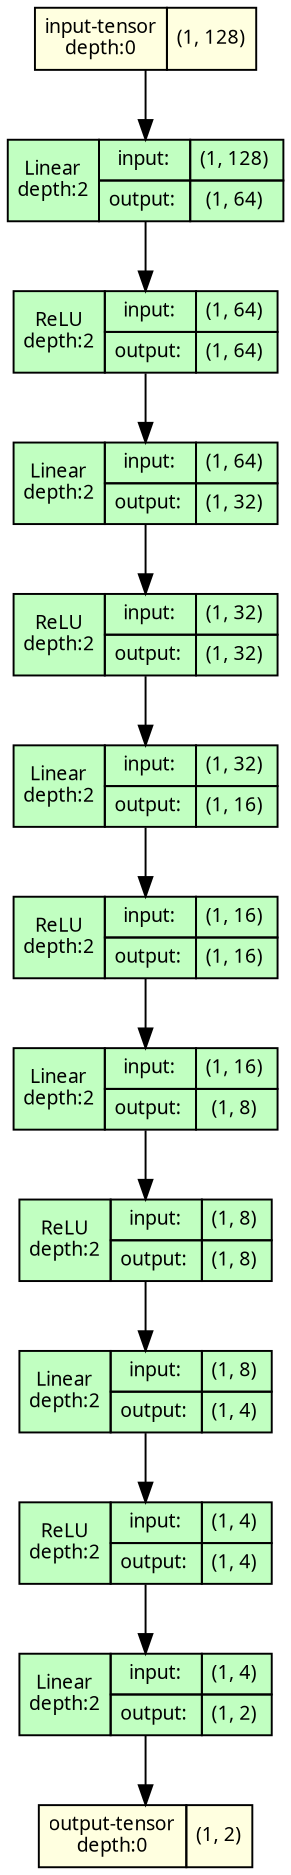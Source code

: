 strict digraph MLP {
	graph [ordering=in size="12.5,12.5"]
	node [align=left fontname="Linux libertine" fontsize=10 height=0.2 margin=0 ranksep=0.1 shape=plaintext style=filled]
	edge [fontsize=10]
	0 [label=<
                    <TABLE BORDER="0" CELLBORDER="1" CELLSPACING="0" CELLPADDING="4">
                    <TR><TD>input-tensor<BR/>depth:0</TD><TD>(1, 128)</TD></TR>
                    </TABLE>> fillcolor=lightyellow]
	1 [label=<
                    <TABLE BORDER="0" CELLBORDER="1" CELLSPACING="0" CELLPADDING="4">
                    <TR>
                        <TD ROWSPAN="2">Linear<BR/>depth:2</TD>
                        <TD COLSPAN="2">input:</TD>
                        <TD COLSPAN="2">(1, 128) </TD>
                    </TR>
                    <TR>
                        <TD COLSPAN="2">output: </TD>
                        <TD COLSPAN="2">(1, 64) </TD>
                    </TR>
                    </TABLE>> fillcolor=darkseagreen1]
	2 [label=<
                    <TABLE BORDER="0" CELLBORDER="1" CELLSPACING="0" CELLPADDING="4">
                    <TR>
                        <TD ROWSPAN="2">ReLU<BR/>depth:2</TD>
                        <TD COLSPAN="2">input:</TD>
                        <TD COLSPAN="2">(1, 64) </TD>
                    </TR>
                    <TR>
                        <TD COLSPAN="2">output: </TD>
                        <TD COLSPAN="2">(1, 64) </TD>
                    </TR>
                    </TABLE>> fillcolor=darkseagreen1]
	3 [label=<
                    <TABLE BORDER="0" CELLBORDER="1" CELLSPACING="0" CELLPADDING="4">
                    <TR>
                        <TD ROWSPAN="2">Linear<BR/>depth:2</TD>
                        <TD COLSPAN="2">input:</TD>
                        <TD COLSPAN="2">(1, 64) </TD>
                    </TR>
                    <TR>
                        <TD COLSPAN="2">output: </TD>
                        <TD COLSPAN="2">(1, 32) </TD>
                    </TR>
                    </TABLE>> fillcolor=darkseagreen1]
	4 [label=<
                    <TABLE BORDER="0" CELLBORDER="1" CELLSPACING="0" CELLPADDING="4">
                    <TR>
                        <TD ROWSPAN="2">ReLU<BR/>depth:2</TD>
                        <TD COLSPAN="2">input:</TD>
                        <TD COLSPAN="2">(1, 32) </TD>
                    </TR>
                    <TR>
                        <TD COLSPAN="2">output: </TD>
                        <TD COLSPAN="2">(1, 32) </TD>
                    </TR>
                    </TABLE>> fillcolor=darkseagreen1]
	5 [label=<
                    <TABLE BORDER="0" CELLBORDER="1" CELLSPACING="0" CELLPADDING="4">
                    <TR>
                        <TD ROWSPAN="2">Linear<BR/>depth:2</TD>
                        <TD COLSPAN="2">input:</TD>
                        <TD COLSPAN="2">(1, 32) </TD>
                    </TR>
                    <TR>
                        <TD COLSPAN="2">output: </TD>
                        <TD COLSPAN="2">(1, 16) </TD>
                    </TR>
                    </TABLE>> fillcolor=darkseagreen1]
	6 [label=<
                    <TABLE BORDER="0" CELLBORDER="1" CELLSPACING="0" CELLPADDING="4">
                    <TR>
                        <TD ROWSPAN="2">ReLU<BR/>depth:2</TD>
                        <TD COLSPAN="2">input:</TD>
                        <TD COLSPAN="2">(1, 16) </TD>
                    </TR>
                    <TR>
                        <TD COLSPAN="2">output: </TD>
                        <TD COLSPAN="2">(1, 16) </TD>
                    </TR>
                    </TABLE>> fillcolor=darkseagreen1]
	7 [label=<
                    <TABLE BORDER="0" CELLBORDER="1" CELLSPACING="0" CELLPADDING="4">
                    <TR>
                        <TD ROWSPAN="2">Linear<BR/>depth:2</TD>
                        <TD COLSPAN="2">input:</TD>
                        <TD COLSPAN="2">(1, 16) </TD>
                    </TR>
                    <TR>
                        <TD COLSPAN="2">output: </TD>
                        <TD COLSPAN="2">(1, 8) </TD>
                    </TR>
                    </TABLE>> fillcolor=darkseagreen1]
	8 [label=<
                    <TABLE BORDER="0" CELLBORDER="1" CELLSPACING="0" CELLPADDING="4">
                    <TR>
                        <TD ROWSPAN="2">ReLU<BR/>depth:2</TD>
                        <TD COLSPAN="2">input:</TD>
                        <TD COLSPAN="2">(1, 8) </TD>
                    </TR>
                    <TR>
                        <TD COLSPAN="2">output: </TD>
                        <TD COLSPAN="2">(1, 8) </TD>
                    </TR>
                    </TABLE>> fillcolor=darkseagreen1]
	9 [label=<
                    <TABLE BORDER="0" CELLBORDER="1" CELLSPACING="0" CELLPADDING="4">
                    <TR>
                        <TD ROWSPAN="2">Linear<BR/>depth:2</TD>
                        <TD COLSPAN="2">input:</TD>
                        <TD COLSPAN="2">(1, 8) </TD>
                    </TR>
                    <TR>
                        <TD COLSPAN="2">output: </TD>
                        <TD COLSPAN="2">(1, 4) </TD>
                    </TR>
                    </TABLE>> fillcolor=darkseagreen1]
	10 [label=<
                    <TABLE BORDER="0" CELLBORDER="1" CELLSPACING="0" CELLPADDING="4">
                    <TR>
                        <TD ROWSPAN="2">ReLU<BR/>depth:2</TD>
                        <TD COLSPAN="2">input:</TD>
                        <TD COLSPAN="2">(1, 4) </TD>
                    </TR>
                    <TR>
                        <TD COLSPAN="2">output: </TD>
                        <TD COLSPAN="2">(1, 4) </TD>
                    </TR>
                    </TABLE>> fillcolor=darkseagreen1]
	11 [label=<
                    <TABLE BORDER="0" CELLBORDER="1" CELLSPACING="0" CELLPADDING="4">
                    <TR>
                        <TD ROWSPAN="2">Linear<BR/>depth:2</TD>
                        <TD COLSPAN="2">input:</TD>
                        <TD COLSPAN="2">(1, 4) </TD>
                    </TR>
                    <TR>
                        <TD COLSPAN="2">output: </TD>
                        <TD COLSPAN="2">(1, 2) </TD>
                    </TR>
                    </TABLE>> fillcolor=darkseagreen1]
	12 [label=<
                    <TABLE BORDER="0" CELLBORDER="1" CELLSPACING="0" CELLPADDING="4">
                    <TR><TD>output-tensor<BR/>depth:0</TD><TD>(1, 2)</TD></TR>
                    </TABLE>> fillcolor=lightyellow]
	0 -> 1
	1 -> 2
	2 -> 3
	3 -> 4
	4 -> 5
	5 -> 6
	6 -> 7
	7 -> 8
	8 -> 9
	9 -> 10
	10 -> 11
	11 -> 12
}
